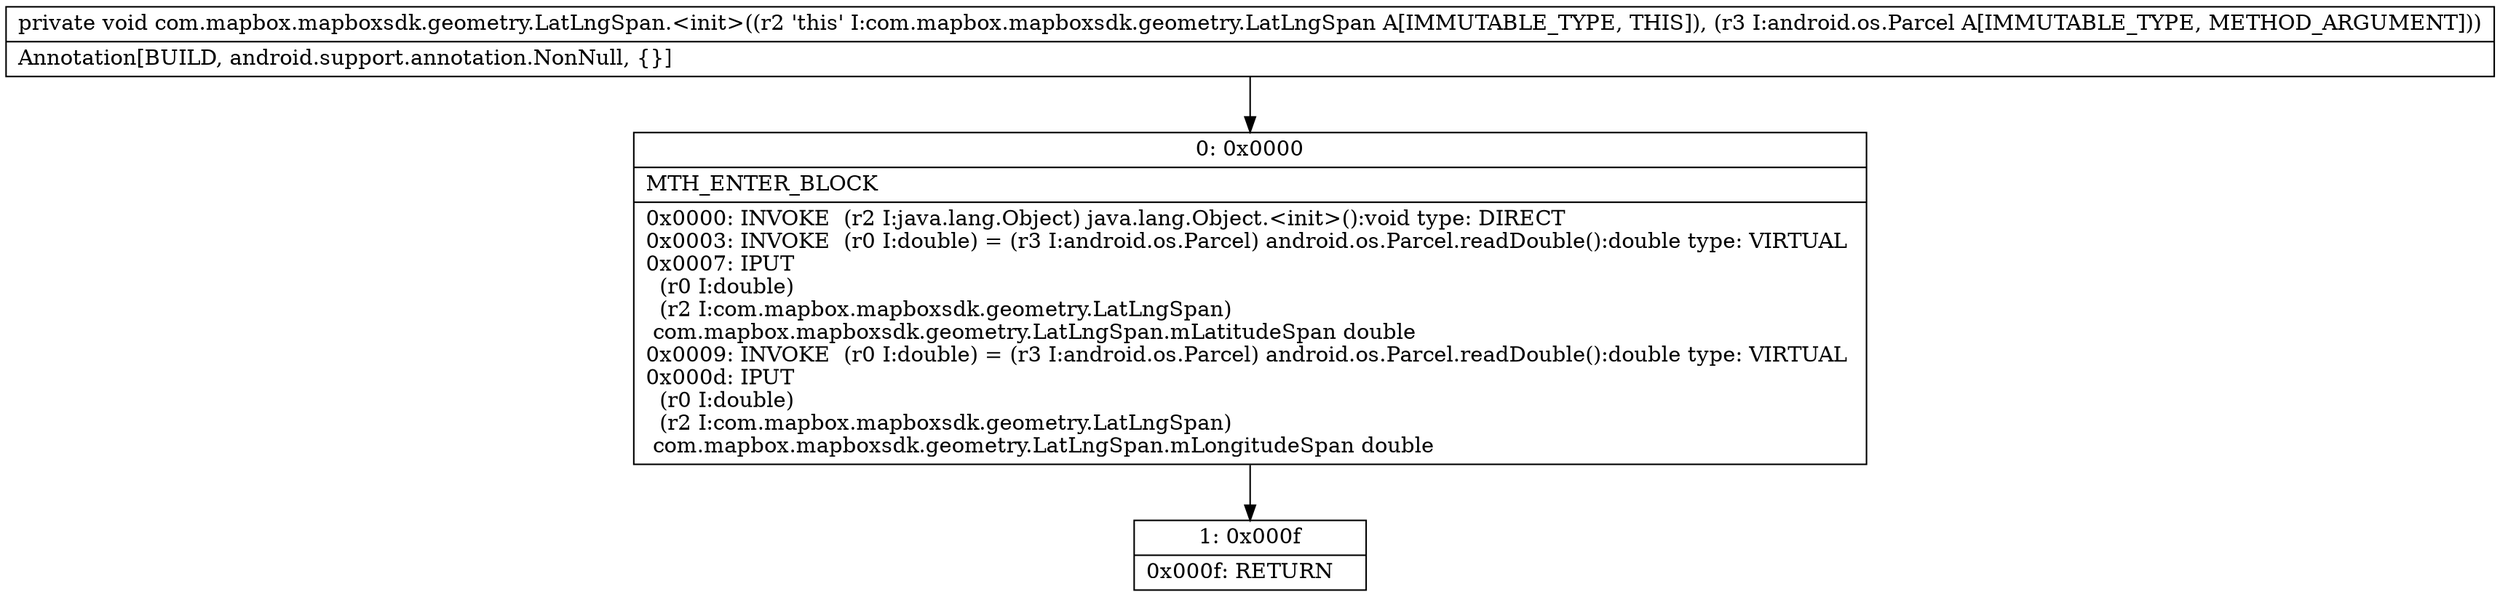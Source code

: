 digraph "CFG forcom.mapbox.mapboxsdk.geometry.LatLngSpan.\<init\>(Landroid\/os\/Parcel;)V" {
Node_0 [shape=record,label="{0\:\ 0x0000|MTH_ENTER_BLOCK\l|0x0000: INVOKE  (r2 I:java.lang.Object) java.lang.Object.\<init\>():void type: DIRECT \l0x0003: INVOKE  (r0 I:double) = (r3 I:android.os.Parcel) android.os.Parcel.readDouble():double type: VIRTUAL \l0x0007: IPUT  \l  (r0 I:double)\l  (r2 I:com.mapbox.mapboxsdk.geometry.LatLngSpan)\l com.mapbox.mapboxsdk.geometry.LatLngSpan.mLatitudeSpan double \l0x0009: INVOKE  (r0 I:double) = (r3 I:android.os.Parcel) android.os.Parcel.readDouble():double type: VIRTUAL \l0x000d: IPUT  \l  (r0 I:double)\l  (r2 I:com.mapbox.mapboxsdk.geometry.LatLngSpan)\l com.mapbox.mapboxsdk.geometry.LatLngSpan.mLongitudeSpan double \l}"];
Node_1 [shape=record,label="{1\:\ 0x000f|0x000f: RETURN   \l}"];
MethodNode[shape=record,label="{private void com.mapbox.mapboxsdk.geometry.LatLngSpan.\<init\>((r2 'this' I:com.mapbox.mapboxsdk.geometry.LatLngSpan A[IMMUTABLE_TYPE, THIS]), (r3 I:android.os.Parcel A[IMMUTABLE_TYPE, METHOD_ARGUMENT]))  | Annotation[BUILD, android.support.annotation.NonNull, \{\}]\l}"];
MethodNode -> Node_0;
Node_0 -> Node_1;
}

